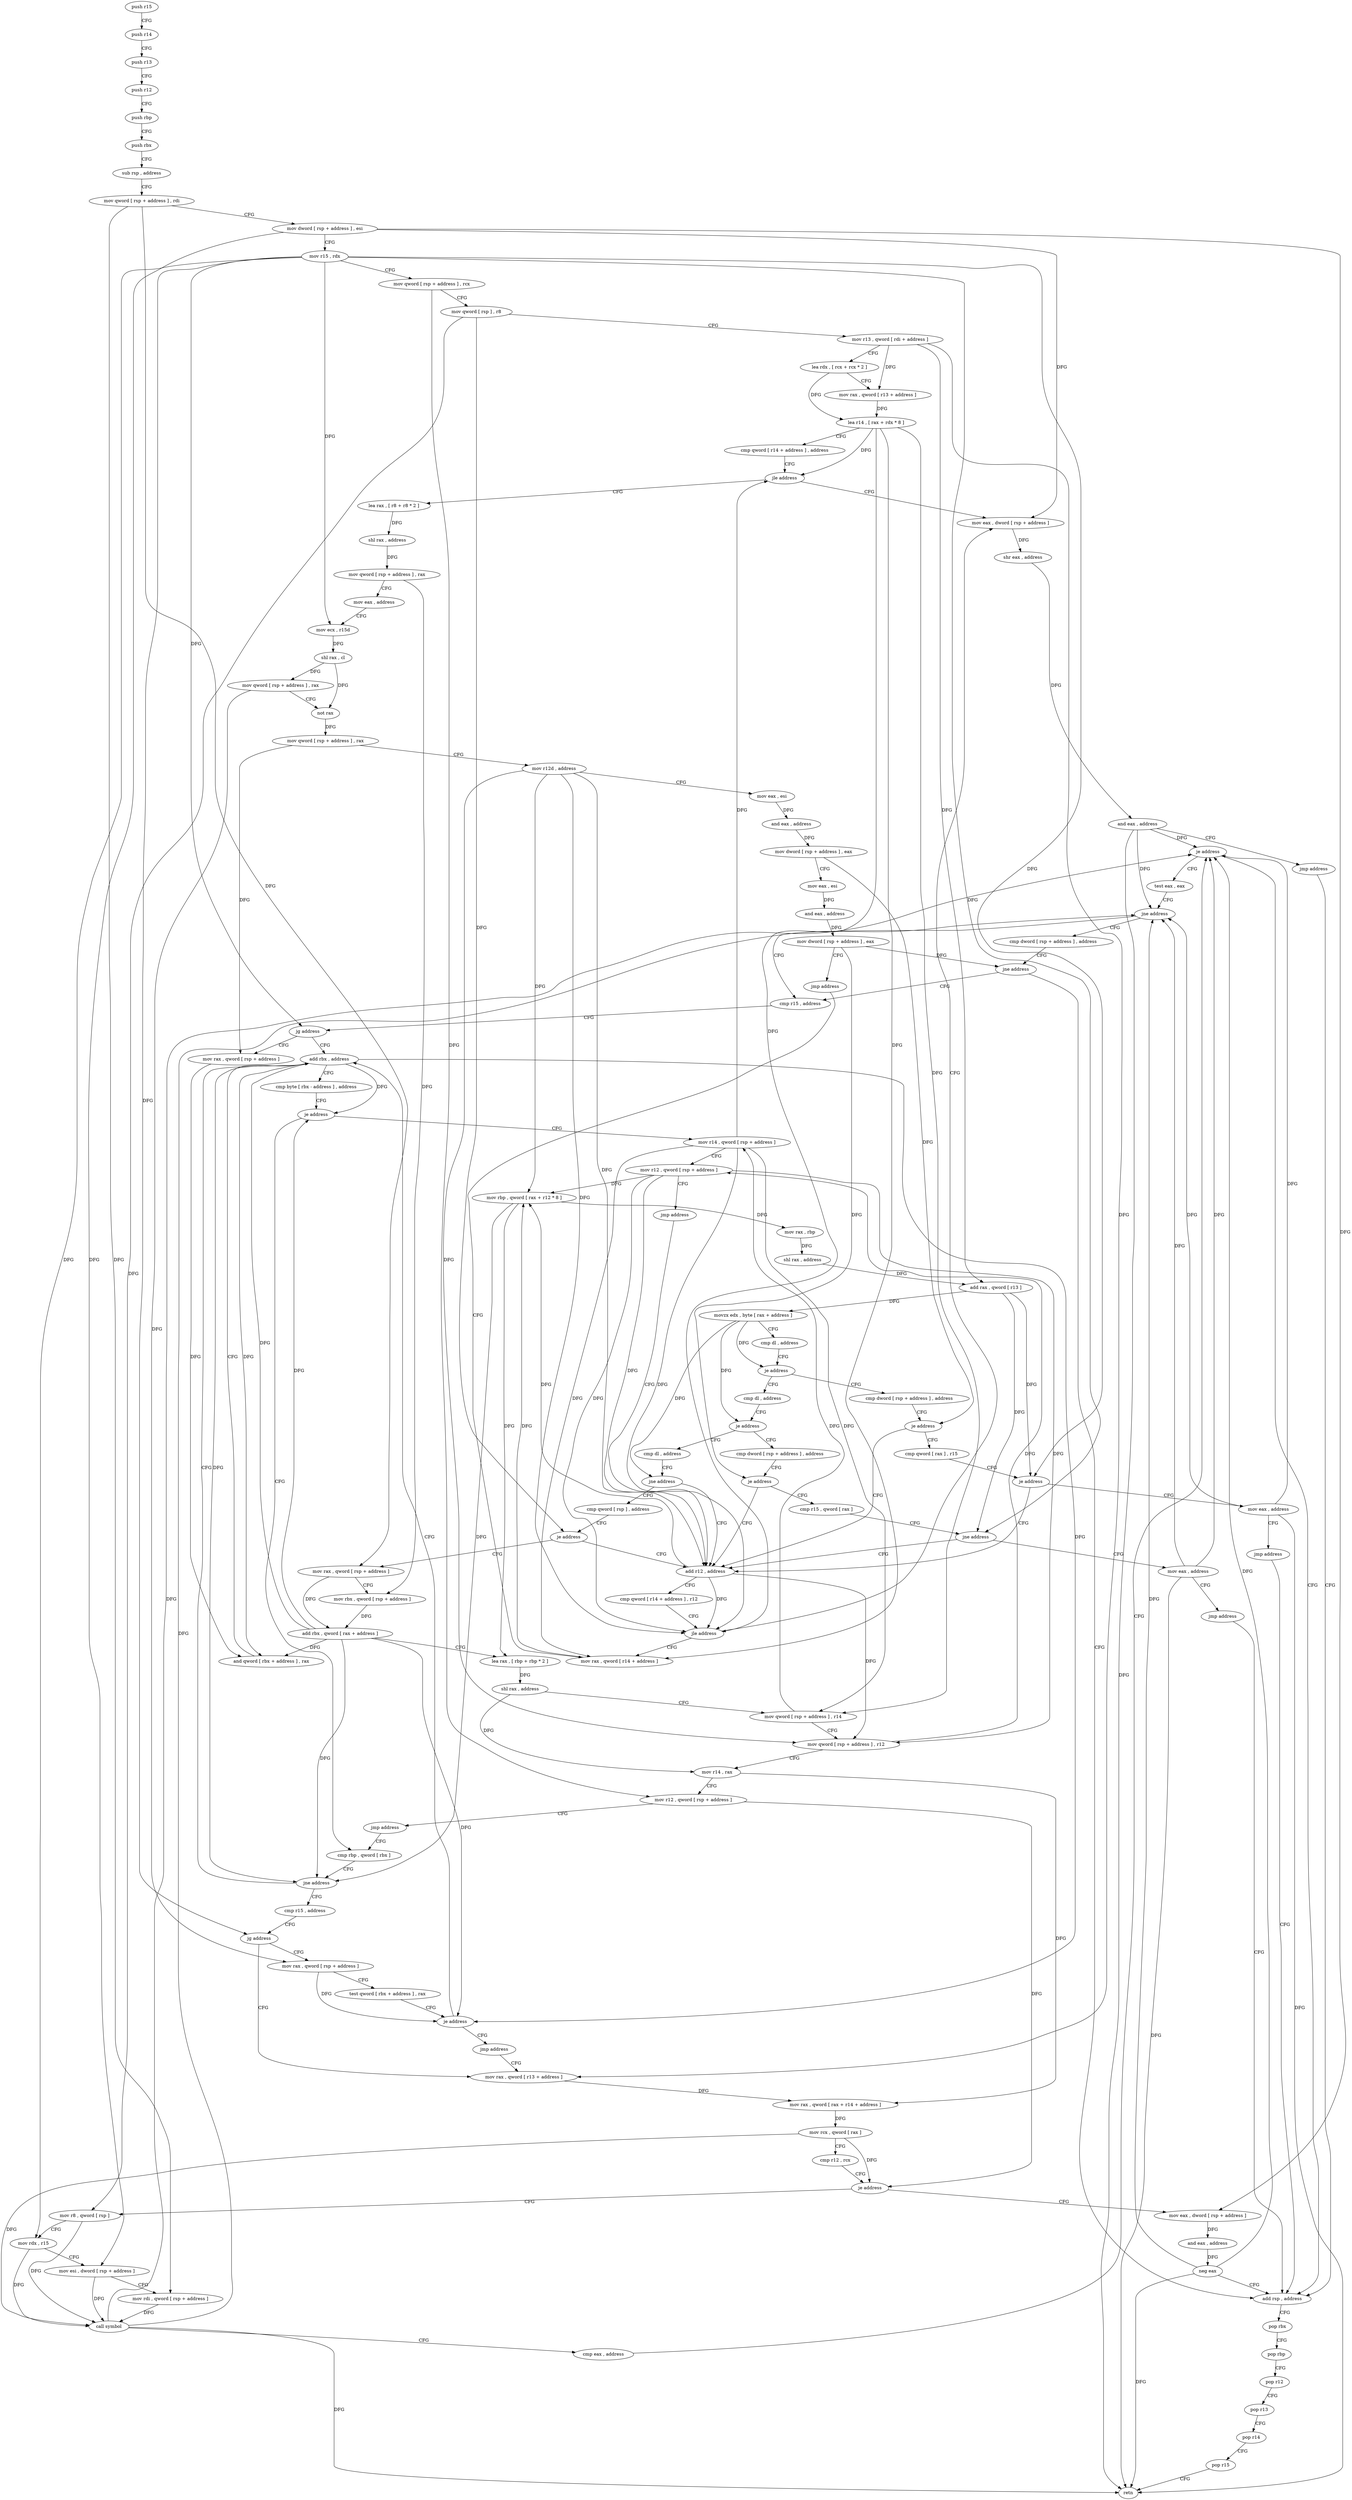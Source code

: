 digraph "func" {
"4319360" [label = "push r15" ]
"4319362" [label = "push r14" ]
"4319364" [label = "push r13" ]
"4319366" [label = "push r12" ]
"4319368" [label = "push rbp" ]
"4319369" [label = "push rbx" ]
"4319370" [label = "sub rsp , address" ]
"4319374" [label = "mov qword [ rsp + address ] , rdi" ]
"4319379" [label = "mov dword [ rsp + address ] , esi" ]
"4319383" [label = "mov r15 , rdx" ]
"4319386" [label = "mov qword [ rsp + address ] , rcx" ]
"4319391" [label = "mov qword [ rsp ] , r8" ]
"4319395" [label = "mov r13 , qword [ rdi + address ]" ]
"4319402" [label = "lea rdx , [ rcx + rcx * 2 ]" ]
"4319406" [label = "mov rax , qword [ r13 + address ]" ]
"4319410" [label = "lea r14 , [ rax + rdx * 8 ]" ]
"4319414" [label = "cmp qword [ r14 + address ] , address" ]
"4319419" [label = "jle address" ]
"4319772" [label = "mov eax , dword [ rsp + address ]" ]
"4319425" [label = "lea rax , [ r8 + r8 * 2 ]" ]
"4319776" [label = "shr eax , address" ]
"4319778" [label = "and eax , address" ]
"4319781" [label = "jmp address" ]
"4319603" [label = "add rsp , address" ]
"4319429" [label = "shl rax , address" ]
"4319433" [label = "mov qword [ rsp + address ] , rax" ]
"4319438" [label = "mov eax , address" ]
"4319443" [label = "mov ecx , r15d" ]
"4319446" [label = "shl rax , cl" ]
"4319449" [label = "mov qword [ rsp + address ] , rax" ]
"4319454" [label = "not rax" ]
"4319457" [label = "mov qword [ rsp + address ] , rax" ]
"4319462" [label = "mov r12d , address" ]
"4319468" [label = "mov eax , esi" ]
"4319470" [label = "and eax , address" ]
"4319473" [label = "mov dword [ rsp + address ] , eax" ]
"4319477" [label = "mov eax , esi" ]
"4319479" [label = "and eax , address" ]
"4319482" [label = "mov dword [ rsp + address ] , eax" ]
"4319486" [label = "jmp address" ]
"4319656" [label = "mov rax , qword [ r14 + address ]" ]
"4319607" [label = "pop rbx" ]
"4319608" [label = "pop rbp" ]
"4319609" [label = "pop r12" ]
"4319611" [label = "pop r13" ]
"4319613" [label = "pop r14" ]
"4319615" [label = "pop r15" ]
"4319617" [label = "retn" ]
"4319660" [label = "mov rbp , qword [ rax + r12 * 8 ]" ]
"4319664" [label = "mov rax , rbp" ]
"4319667" [label = "shl rax , address" ]
"4319671" [label = "add rax , qword [ r13 ]" ]
"4319675" [label = "movzx edx , byte [ rax + address ]" ]
"4319679" [label = "cmp dl , address" ]
"4319682" [label = "je address" ]
"4319630" [label = "cmp dword [ rsp + address ] , address" ]
"4319684" [label = "cmp dl , address" ]
"4319635" [label = "je address" ]
"4319646" [label = "add r12 , address" ]
"4319637" [label = "cmp qword [ rax ] , r15" ]
"4319687" [label = "je address" ]
"4319750" [label = "cmp dword [ rsp + address ] , address" ]
"4319689" [label = "cmp dl , address" ]
"4319650" [label = "cmp qword [ r14 + address ] , r12" ]
"4319654" [label = "jle address" ]
"4319640" [label = "je address" ]
"4319786" [label = "mov eax , address" ]
"4319755" [label = "je address" ]
"4319757" [label = "cmp r15 , qword [ rax ]" ]
"4319692" [label = "jne address" ]
"4319694" [label = "cmp qword [ rsp ] , address" ]
"4319791" [label = "jmp address" ]
"4319760" [label = "jne address" ]
"4319762" [label = "mov eax , address" ]
"4319699" [label = "je address" ]
"4319701" [label = "mov rax , qword [ rsp + address ]" ]
"4319767" [label = "jmp address" ]
"4319706" [label = "mov rbx , qword [ rsp + address ]" ]
"4319711" [label = "add rbx , qword [ rax + address ]" ]
"4319718" [label = "lea rax , [ rbp + rbp * 2 ]" ]
"4319723" [label = "shl rax , address" ]
"4319727" [label = "mov qword [ rsp + address ] , r14" ]
"4319732" [label = "mov qword [ rsp + address ] , r12" ]
"4319737" [label = "mov r14 , rax" ]
"4319740" [label = "mov r12 , qword [ rsp + address ]" ]
"4319745" [label = "jmp address" ]
"4319570" [label = "cmp rbp , qword [ rbx ]" ]
"4319573" [label = "jne address" ]
"4319560" [label = "add rbx , address" ]
"4319575" [label = "cmp r15 , address" ]
"4319564" [label = "cmp byte [ rbx - address ] , address" ]
"4319568" [label = "je address" ]
"4319618" [label = "mov r14 , qword [ rsp + address ]" ]
"4319579" [label = "jg address" ]
"4319491" [label = "mov rax , qword [ r13 + address ]" ]
"4319581" [label = "mov rax , qword [ rsp + address ]" ]
"4319623" [label = "mov r12 , qword [ rsp + address ]" ]
"4319628" [label = "jmp address" ]
"4319495" [label = "mov rax , qword [ rax + r14 + address ]" ]
"4319500" [label = "mov rcx , qword [ rax ]" ]
"4319503" [label = "cmp r12 , rcx" ]
"4319506" [label = "je address" ]
"4319594" [label = "mov eax , dword [ rsp + address ]" ]
"4319508" [label = "mov r8 , qword [ rsp ]" ]
"4319586" [label = "test qword [ rbx + address ] , rax" ]
"4319590" [label = "je address" ]
"4319592" [label = "jmp address" ]
"4319598" [label = "and eax , address" ]
"4319601" [label = "neg eax" ]
"4319512" [label = "mov rdx , r15" ]
"4319515" [label = "mov esi , dword [ rsp + address ]" ]
"4319519" [label = "mov rdi , qword [ rsp + address ]" ]
"4319524" [label = "call symbol" ]
"4319529" [label = "cmp eax , address" ]
"4319532" [label = "je address" ]
"4319534" [label = "test eax , eax" ]
"4319536" [label = "jne address" ]
"4319545" [label = "cmp r15 , address" ]
"4319538" [label = "cmp dword [ rsp + address ] , address" ]
"4319549" [label = "jg address" ]
"4319551" [label = "mov rax , qword [ rsp + address ]" ]
"4319543" [label = "jne address" ]
"4319556" [label = "and qword [ rbx + address ] , rax" ]
"4319360" -> "4319362" [ label = "CFG" ]
"4319362" -> "4319364" [ label = "CFG" ]
"4319364" -> "4319366" [ label = "CFG" ]
"4319366" -> "4319368" [ label = "CFG" ]
"4319368" -> "4319369" [ label = "CFG" ]
"4319369" -> "4319370" [ label = "CFG" ]
"4319370" -> "4319374" [ label = "CFG" ]
"4319374" -> "4319379" [ label = "CFG" ]
"4319374" -> "4319701" [ label = "DFG" ]
"4319374" -> "4319519" [ label = "DFG" ]
"4319379" -> "4319383" [ label = "CFG" ]
"4319379" -> "4319772" [ label = "DFG" ]
"4319379" -> "4319594" [ label = "DFG" ]
"4319379" -> "4319515" [ label = "DFG" ]
"4319383" -> "4319386" [ label = "CFG" ]
"4319383" -> "4319443" [ label = "DFG" ]
"4319383" -> "4319640" [ label = "DFG" ]
"4319383" -> "4319760" [ label = "DFG" ]
"4319383" -> "4319579" [ label = "DFG" ]
"4319383" -> "4319512" [ label = "DFG" ]
"4319383" -> "4319549" [ label = "DFG" ]
"4319386" -> "4319391" [ label = "CFG" ]
"4319386" -> "4319740" [ label = "DFG" ]
"4319391" -> "4319395" [ label = "CFG" ]
"4319391" -> "4319699" [ label = "DFG" ]
"4319391" -> "4319508" [ label = "DFG" ]
"4319395" -> "4319402" [ label = "CFG" ]
"4319395" -> "4319406" [ label = "DFG" ]
"4319395" -> "4319671" [ label = "DFG" ]
"4319395" -> "4319491" [ label = "DFG" ]
"4319402" -> "4319406" [ label = "CFG" ]
"4319402" -> "4319410" [ label = "DFG" ]
"4319406" -> "4319410" [ label = "DFG" ]
"4319410" -> "4319414" [ label = "CFG" ]
"4319410" -> "4319419" [ label = "DFG" ]
"4319410" -> "4319656" [ label = "DFG" ]
"4319410" -> "4319654" [ label = "DFG" ]
"4319410" -> "4319727" [ label = "DFG" ]
"4319414" -> "4319419" [ label = "CFG" ]
"4319419" -> "4319772" [ label = "CFG" ]
"4319419" -> "4319425" [ label = "CFG" ]
"4319772" -> "4319776" [ label = "DFG" ]
"4319425" -> "4319429" [ label = "DFG" ]
"4319776" -> "4319778" [ label = "DFG" ]
"4319778" -> "4319781" [ label = "CFG" ]
"4319778" -> "4319617" [ label = "DFG" ]
"4319778" -> "4319532" [ label = "DFG" ]
"4319778" -> "4319536" [ label = "DFG" ]
"4319781" -> "4319603" [ label = "CFG" ]
"4319603" -> "4319607" [ label = "CFG" ]
"4319429" -> "4319433" [ label = "DFG" ]
"4319433" -> "4319438" [ label = "CFG" ]
"4319433" -> "4319706" [ label = "DFG" ]
"4319438" -> "4319443" [ label = "CFG" ]
"4319443" -> "4319446" [ label = "DFG" ]
"4319446" -> "4319449" [ label = "DFG" ]
"4319446" -> "4319454" [ label = "DFG" ]
"4319449" -> "4319454" [ label = "CFG" ]
"4319449" -> "4319581" [ label = "DFG" ]
"4319454" -> "4319457" [ label = "DFG" ]
"4319457" -> "4319462" [ label = "CFG" ]
"4319457" -> "4319551" [ label = "DFG" ]
"4319462" -> "4319468" [ label = "CFG" ]
"4319462" -> "4319660" [ label = "DFG" ]
"4319462" -> "4319646" [ label = "DFG" ]
"4319462" -> "4319654" [ label = "DFG" ]
"4319462" -> "4319732" [ label = "DFG" ]
"4319468" -> "4319470" [ label = "DFG" ]
"4319470" -> "4319473" [ label = "DFG" ]
"4319473" -> "4319477" [ label = "CFG" ]
"4319473" -> "4319635" [ label = "DFG" ]
"4319477" -> "4319479" [ label = "DFG" ]
"4319479" -> "4319482" [ label = "DFG" ]
"4319482" -> "4319486" [ label = "CFG" ]
"4319482" -> "4319755" [ label = "DFG" ]
"4319482" -> "4319543" [ label = "DFG" ]
"4319486" -> "4319656" [ label = "CFG" ]
"4319656" -> "4319660" [ label = "DFG" ]
"4319607" -> "4319608" [ label = "CFG" ]
"4319608" -> "4319609" [ label = "CFG" ]
"4319609" -> "4319611" [ label = "CFG" ]
"4319611" -> "4319613" [ label = "CFG" ]
"4319613" -> "4319615" [ label = "CFG" ]
"4319615" -> "4319617" [ label = "CFG" ]
"4319660" -> "4319664" [ label = "DFG" ]
"4319660" -> "4319718" [ label = "DFG" ]
"4319660" -> "4319573" [ label = "DFG" ]
"4319664" -> "4319667" [ label = "DFG" ]
"4319667" -> "4319671" [ label = "DFG" ]
"4319671" -> "4319675" [ label = "DFG" ]
"4319671" -> "4319640" [ label = "DFG" ]
"4319671" -> "4319760" [ label = "DFG" ]
"4319675" -> "4319679" [ label = "CFG" ]
"4319675" -> "4319682" [ label = "DFG" ]
"4319675" -> "4319687" [ label = "DFG" ]
"4319675" -> "4319692" [ label = "DFG" ]
"4319679" -> "4319682" [ label = "CFG" ]
"4319682" -> "4319630" [ label = "CFG" ]
"4319682" -> "4319684" [ label = "CFG" ]
"4319630" -> "4319635" [ label = "CFG" ]
"4319684" -> "4319687" [ label = "CFG" ]
"4319635" -> "4319646" [ label = "CFG" ]
"4319635" -> "4319637" [ label = "CFG" ]
"4319646" -> "4319650" [ label = "CFG" ]
"4319646" -> "4319660" [ label = "DFG" ]
"4319646" -> "4319654" [ label = "DFG" ]
"4319646" -> "4319732" [ label = "DFG" ]
"4319637" -> "4319640" [ label = "CFG" ]
"4319687" -> "4319750" [ label = "CFG" ]
"4319687" -> "4319689" [ label = "CFG" ]
"4319750" -> "4319755" [ label = "CFG" ]
"4319689" -> "4319692" [ label = "CFG" ]
"4319650" -> "4319654" [ label = "CFG" ]
"4319654" -> "4319772" [ label = "CFG" ]
"4319654" -> "4319656" [ label = "CFG" ]
"4319640" -> "4319786" [ label = "CFG" ]
"4319640" -> "4319646" [ label = "CFG" ]
"4319786" -> "4319791" [ label = "CFG" ]
"4319786" -> "4319617" [ label = "DFG" ]
"4319786" -> "4319532" [ label = "DFG" ]
"4319786" -> "4319536" [ label = "DFG" ]
"4319755" -> "4319646" [ label = "CFG" ]
"4319755" -> "4319757" [ label = "CFG" ]
"4319757" -> "4319760" [ label = "CFG" ]
"4319692" -> "4319646" [ label = "CFG" ]
"4319692" -> "4319694" [ label = "CFG" ]
"4319694" -> "4319699" [ label = "CFG" ]
"4319791" -> "4319603" [ label = "CFG" ]
"4319760" -> "4319646" [ label = "CFG" ]
"4319760" -> "4319762" [ label = "CFG" ]
"4319762" -> "4319767" [ label = "CFG" ]
"4319762" -> "4319617" [ label = "DFG" ]
"4319762" -> "4319532" [ label = "DFG" ]
"4319762" -> "4319536" [ label = "DFG" ]
"4319699" -> "4319646" [ label = "CFG" ]
"4319699" -> "4319701" [ label = "CFG" ]
"4319701" -> "4319706" [ label = "CFG" ]
"4319701" -> "4319711" [ label = "DFG" ]
"4319767" -> "4319603" [ label = "CFG" ]
"4319706" -> "4319711" [ label = "DFG" ]
"4319711" -> "4319718" [ label = "CFG" ]
"4319711" -> "4319573" [ label = "DFG" ]
"4319711" -> "4319560" [ label = "DFG" ]
"4319711" -> "4319568" [ label = "DFG" ]
"4319711" -> "4319590" [ label = "DFG" ]
"4319711" -> "4319556" [ label = "DFG" ]
"4319718" -> "4319723" [ label = "DFG" ]
"4319723" -> "4319727" [ label = "CFG" ]
"4319723" -> "4319737" [ label = "DFG" ]
"4319727" -> "4319732" [ label = "CFG" ]
"4319727" -> "4319618" [ label = "DFG" ]
"4319732" -> "4319737" [ label = "CFG" ]
"4319732" -> "4319623" [ label = "DFG" ]
"4319737" -> "4319740" [ label = "CFG" ]
"4319737" -> "4319495" [ label = "DFG" ]
"4319740" -> "4319745" [ label = "CFG" ]
"4319740" -> "4319506" [ label = "DFG" ]
"4319745" -> "4319570" [ label = "CFG" ]
"4319570" -> "4319573" [ label = "CFG" ]
"4319573" -> "4319560" [ label = "CFG" ]
"4319573" -> "4319575" [ label = "CFG" ]
"4319560" -> "4319564" [ label = "CFG" ]
"4319560" -> "4319573" [ label = "DFG" ]
"4319560" -> "4319568" [ label = "DFG" ]
"4319560" -> "4319590" [ label = "DFG" ]
"4319560" -> "4319556" [ label = "DFG" ]
"4319575" -> "4319579" [ label = "CFG" ]
"4319564" -> "4319568" [ label = "CFG" ]
"4319568" -> "4319618" [ label = "CFG" ]
"4319568" -> "4319570" [ label = "CFG" ]
"4319618" -> "4319623" [ label = "CFG" ]
"4319618" -> "4319419" [ label = "DFG" ]
"4319618" -> "4319656" [ label = "DFG" ]
"4319618" -> "4319727" [ label = "DFG" ]
"4319618" -> "4319654" [ label = "DFG" ]
"4319579" -> "4319491" [ label = "CFG" ]
"4319579" -> "4319581" [ label = "CFG" ]
"4319491" -> "4319495" [ label = "DFG" ]
"4319581" -> "4319586" [ label = "CFG" ]
"4319581" -> "4319590" [ label = "DFG" ]
"4319623" -> "4319628" [ label = "CFG" ]
"4319623" -> "4319660" [ label = "DFG" ]
"4319623" -> "4319646" [ label = "DFG" ]
"4319623" -> "4319654" [ label = "DFG" ]
"4319623" -> "4319732" [ label = "DFG" ]
"4319628" -> "4319646" [ label = "CFG" ]
"4319495" -> "4319500" [ label = "DFG" ]
"4319500" -> "4319503" [ label = "CFG" ]
"4319500" -> "4319506" [ label = "DFG" ]
"4319500" -> "4319524" [ label = "DFG" ]
"4319503" -> "4319506" [ label = "CFG" ]
"4319506" -> "4319594" [ label = "CFG" ]
"4319506" -> "4319508" [ label = "CFG" ]
"4319594" -> "4319598" [ label = "DFG" ]
"4319508" -> "4319512" [ label = "CFG" ]
"4319508" -> "4319524" [ label = "DFG" ]
"4319586" -> "4319590" [ label = "CFG" ]
"4319590" -> "4319560" [ label = "CFG" ]
"4319590" -> "4319592" [ label = "CFG" ]
"4319592" -> "4319491" [ label = "CFG" ]
"4319598" -> "4319601" [ label = "DFG" ]
"4319601" -> "4319603" [ label = "CFG" ]
"4319601" -> "4319617" [ label = "DFG" ]
"4319601" -> "4319532" [ label = "DFG" ]
"4319601" -> "4319536" [ label = "DFG" ]
"4319512" -> "4319515" [ label = "CFG" ]
"4319512" -> "4319524" [ label = "DFG" ]
"4319515" -> "4319519" [ label = "CFG" ]
"4319515" -> "4319524" [ label = "DFG" ]
"4319519" -> "4319524" [ label = "DFG" ]
"4319524" -> "4319529" [ label = "CFG" ]
"4319524" -> "4319617" [ label = "DFG" ]
"4319524" -> "4319532" [ label = "DFG" ]
"4319524" -> "4319536" [ label = "DFG" ]
"4319529" -> "4319532" [ label = "CFG" ]
"4319532" -> "4319603" [ label = "CFG" ]
"4319532" -> "4319534" [ label = "CFG" ]
"4319534" -> "4319536" [ label = "CFG" ]
"4319536" -> "4319545" [ label = "CFG" ]
"4319536" -> "4319538" [ label = "CFG" ]
"4319545" -> "4319549" [ label = "CFG" ]
"4319538" -> "4319543" [ label = "CFG" ]
"4319549" -> "4319560" [ label = "CFG" ]
"4319549" -> "4319551" [ label = "CFG" ]
"4319551" -> "4319556" [ label = "DFG" ]
"4319543" -> "4319603" [ label = "CFG" ]
"4319543" -> "4319545" [ label = "CFG" ]
"4319556" -> "4319560" [ label = "CFG" ]
}
